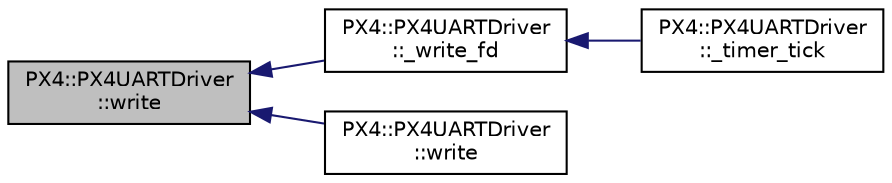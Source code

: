 digraph "PX4::PX4UARTDriver::write"
{
 // INTERACTIVE_SVG=YES
  edge [fontname="Helvetica",fontsize="10",labelfontname="Helvetica",labelfontsize="10"];
  node [fontname="Helvetica",fontsize="10",shape=record];
  rankdir="LR";
  Node1 [label="PX4::PX4UARTDriver\l::write",height=0.2,width=0.4,color="black", fillcolor="grey75", style="filled", fontcolor="black"];
  Node1 -> Node2 [dir="back",color="midnightblue",fontsize="10",style="solid",fontname="Helvetica"];
  Node2 [label="PX4::PX4UARTDriver\l::_write_fd",height=0.2,width=0.4,color="black", fillcolor="white", style="filled",URL="$classPX4_1_1PX4UARTDriver.html#a999818ba89f3849918b43fb38dd3e836"];
  Node2 -> Node3 [dir="back",color="midnightblue",fontsize="10",style="solid",fontname="Helvetica"];
  Node3 [label="PX4::PX4UARTDriver\l::_timer_tick",height=0.2,width=0.4,color="black", fillcolor="white", style="filled",URL="$classPX4_1_1PX4UARTDriver.html#a15f4a4558c5ffa4cc27cd0371470afa4"];
  Node1 -> Node4 [dir="back",color="midnightblue",fontsize="10",style="solid",fontname="Helvetica"];
  Node4 [label="PX4::PX4UARTDriver\l::write",height=0.2,width=0.4,color="black", fillcolor="white", style="filled",URL="$classPX4_1_1PX4UARTDriver.html#a64b2e805f062333fc5d28dd022f1d597"];
}
